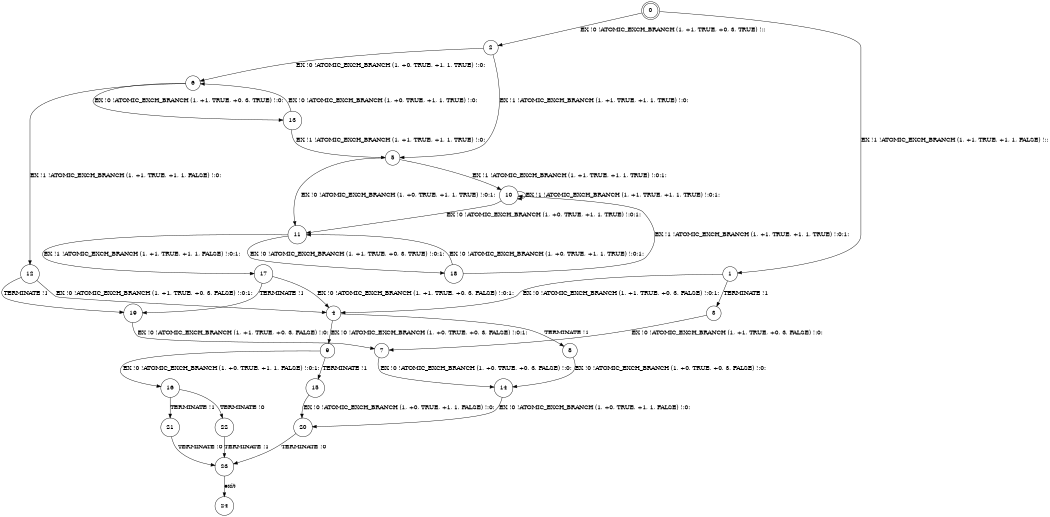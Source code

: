digraph BCG {
size = "7, 10.5";
center = TRUE;
node [shape = circle];
0 [peripheries = 2];
0 -> 1 [label = "EX !1 !ATOMIC_EXCH_BRANCH (1, +1, TRUE, +1, 1, FALSE) !::"];
0 -> 2 [label = "EX !0 !ATOMIC_EXCH_BRANCH (1, +1, TRUE, +0, 3, TRUE) !::"];
1 -> 3 [label = "TERMINATE !1"];
1 -> 4 [label = "EX !0 !ATOMIC_EXCH_BRANCH (1, +1, TRUE, +0, 3, FALSE) !:0:1:"];
2 -> 5 [label = "EX !1 !ATOMIC_EXCH_BRANCH (1, +1, TRUE, +1, 1, TRUE) !:0:"];
2 -> 6 [label = "EX !0 !ATOMIC_EXCH_BRANCH (1, +0, TRUE, +1, 1, TRUE) !:0:"];
3 -> 7 [label = "EX !0 !ATOMIC_EXCH_BRANCH (1, +1, TRUE, +0, 3, FALSE) !:0:"];
4 -> 8 [label = "TERMINATE !1"];
4 -> 9 [label = "EX !0 !ATOMIC_EXCH_BRANCH (1, +0, TRUE, +0, 3, FALSE) !:0:1:"];
5 -> 10 [label = "EX !1 !ATOMIC_EXCH_BRANCH (1, +1, TRUE, +1, 1, TRUE) !:0:1:"];
5 -> 11 [label = "EX !0 !ATOMIC_EXCH_BRANCH (1, +0, TRUE, +1, 1, TRUE) !:0:1:"];
6 -> 12 [label = "EX !1 !ATOMIC_EXCH_BRANCH (1, +1, TRUE, +1, 1, FALSE) !:0:"];
6 -> 13 [label = "EX !0 !ATOMIC_EXCH_BRANCH (1, +1, TRUE, +0, 3, TRUE) !:0:"];
7 -> 14 [label = "EX !0 !ATOMIC_EXCH_BRANCH (1, +0, TRUE, +0, 3, FALSE) !:0:"];
8 -> 14 [label = "EX !0 !ATOMIC_EXCH_BRANCH (1, +0, TRUE, +0, 3, FALSE) !:0:"];
9 -> 15 [label = "TERMINATE !1"];
9 -> 16 [label = "EX !0 !ATOMIC_EXCH_BRANCH (1, +0, TRUE, +1, 1, FALSE) !:0:1:"];
10 -> 10 [label = "EX !1 !ATOMIC_EXCH_BRANCH (1, +1, TRUE, +1, 1, TRUE) !:0:1:"];
10 -> 11 [label = "EX !0 !ATOMIC_EXCH_BRANCH (1, +0, TRUE, +1, 1, TRUE) !:0:1:"];
11 -> 17 [label = "EX !1 !ATOMIC_EXCH_BRANCH (1, +1, TRUE, +1, 1, FALSE) !:0:1:"];
11 -> 18 [label = "EX !0 !ATOMIC_EXCH_BRANCH (1, +1, TRUE, +0, 3, TRUE) !:0:1:"];
12 -> 19 [label = "TERMINATE !1"];
12 -> 4 [label = "EX !0 !ATOMIC_EXCH_BRANCH (1, +1, TRUE, +0, 3, FALSE) !:0:1:"];
13 -> 5 [label = "EX !1 !ATOMIC_EXCH_BRANCH (1, +1, TRUE, +1, 1, TRUE) !:0:"];
13 -> 6 [label = "EX !0 !ATOMIC_EXCH_BRANCH (1, +0, TRUE, +1, 1, TRUE) !:0:"];
14 -> 20 [label = "EX !0 !ATOMIC_EXCH_BRANCH (1, +0, TRUE, +1, 1, FALSE) !:0:"];
15 -> 20 [label = "EX !0 !ATOMIC_EXCH_BRANCH (1, +0, TRUE, +1, 1, FALSE) !:0:"];
16 -> 21 [label = "TERMINATE !1"];
16 -> 22 [label = "TERMINATE !0"];
17 -> 19 [label = "TERMINATE !1"];
17 -> 4 [label = "EX !0 !ATOMIC_EXCH_BRANCH (1, +1, TRUE, +0, 3, FALSE) !:0:1:"];
18 -> 10 [label = "EX !1 !ATOMIC_EXCH_BRANCH (1, +1, TRUE, +1, 1, TRUE) !:0:1:"];
18 -> 11 [label = "EX !0 !ATOMIC_EXCH_BRANCH (1, +0, TRUE, +1, 1, TRUE) !:0:1:"];
19 -> 7 [label = "EX !0 !ATOMIC_EXCH_BRANCH (1, +1, TRUE, +0, 3, FALSE) !:0:"];
20 -> 23 [label = "TERMINATE !0"];
21 -> 23 [label = "TERMINATE !0"];
22 -> 23 [label = "TERMINATE !1"];
23 -> 24 [label = "exit"];
}

